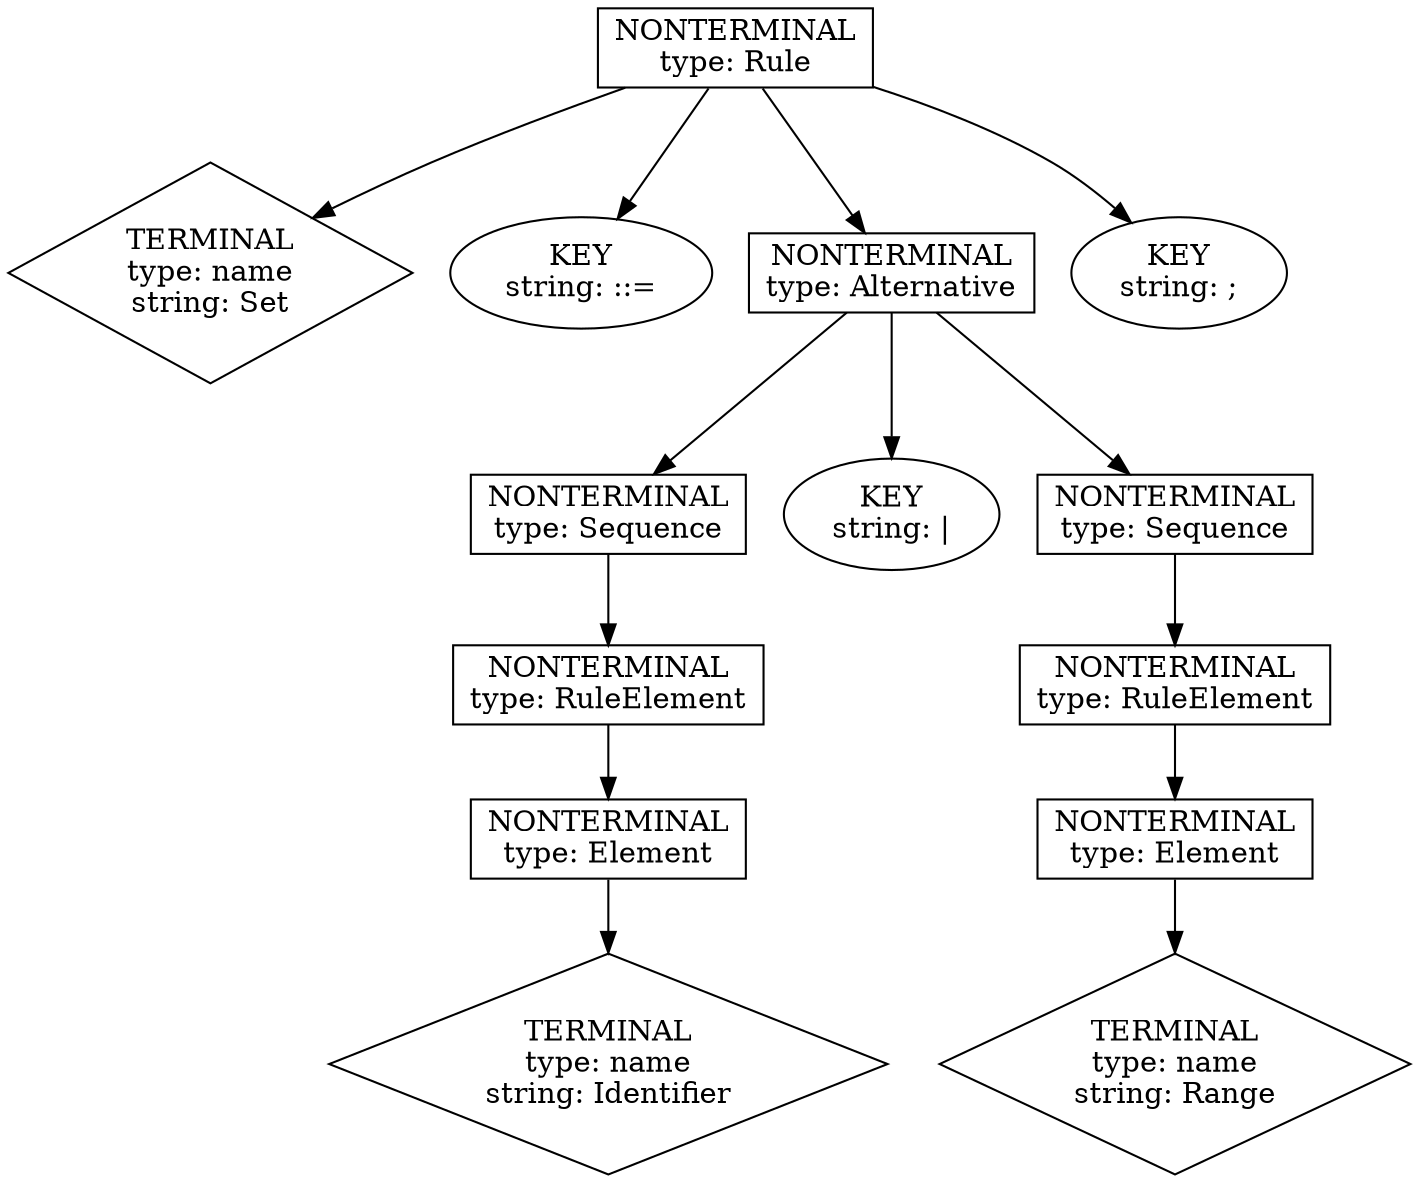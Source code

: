 digraph ast_Set {
	1 [label="NONTERMINAL
type: Rule" shape=box]
	2 [label="TERMINAL
type: name
string: Set" shape=diamond]
	1 -> 2
	3 [label="KEY
string: ::=" shape=oval]
	1 -> 3
	4 [label="NONTERMINAL
type: Alternative" shape=box]
	1 -> 4
	5 [label="KEY
string: ;" shape=oval]
	1 -> 5
	6 [label="NONTERMINAL
type: Sequence" shape=box]
	4 -> 6
	7 [label="KEY
string: |" shape=oval]
	4 -> 7
	8 [label="NONTERMINAL
type: Sequence" shape=box]
	4 -> 8
	9 [label="NONTERMINAL
type: RuleElement" shape=box]
	6 -> 9
	10 [label="NONTERMINAL
type: RuleElement" shape=box]
	8 -> 10
	11 [label="NONTERMINAL
type: Element" shape=box]
	9 -> 11
	12 [label="NONTERMINAL
type: Element" shape=box]
	10 -> 12
	13 [label="TERMINAL
type: name
string: Identifier" shape=diamond]
	11 -> 13
	14 [label="TERMINAL
type: name
string: Range" shape=diamond]
	12 -> 14
}

